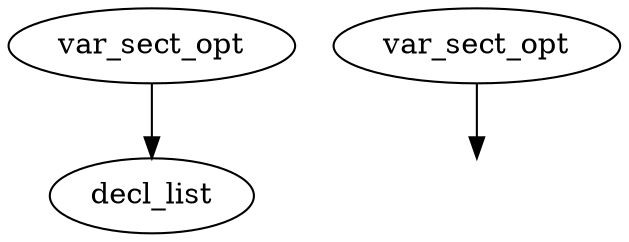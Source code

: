 digraph {
	rankdir="TB";
	var_sect_opt1 [label="var_sect_opt"];
	var_sect_opt2 [label="var_sect_opt"];
	
	subgraph {
		rank="same";
		decl_list [URL="\ref Sdecl_list"];
		dummy [style="invis"];
	}
	
	var_sect_opt1 -> decl_list;
	var_sect_opt2 -> dummy;
}